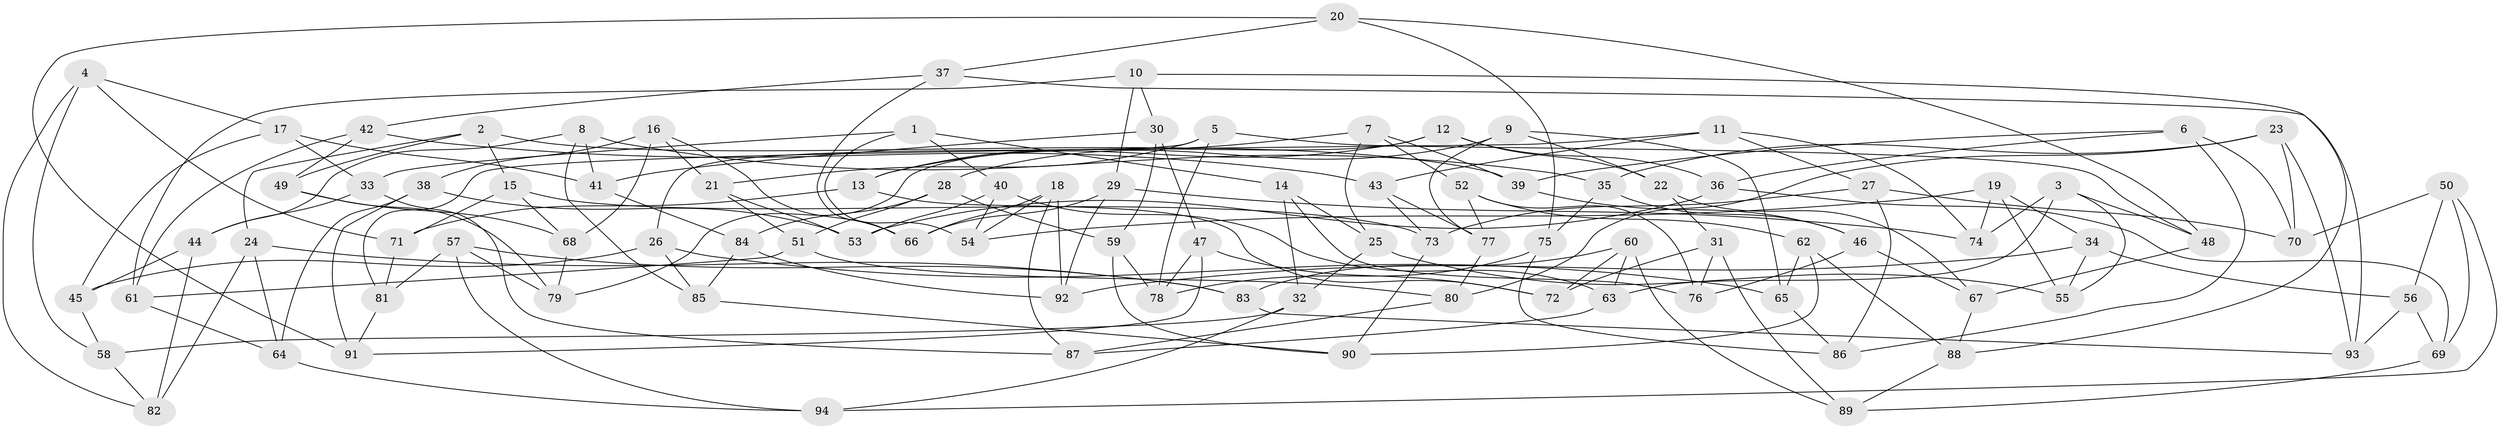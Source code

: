 // coarse degree distribution, {9: 0.05263157894736842, 4: 0.39473684210526316, 10: 0.10526315789473684, 7: 0.15789473684210525, 8: 0.07894736842105263, 3: 0.13157894736842105, 6: 0.05263157894736842, 5: 0.02631578947368421}
// Generated by graph-tools (version 1.1) at 2025/53/03/04/25 22:53:33]
// undirected, 94 vertices, 188 edges
graph export_dot {
  node [color=gray90,style=filled];
  1;
  2;
  3;
  4;
  5;
  6;
  7;
  8;
  9;
  10;
  11;
  12;
  13;
  14;
  15;
  16;
  17;
  18;
  19;
  20;
  21;
  22;
  23;
  24;
  25;
  26;
  27;
  28;
  29;
  30;
  31;
  32;
  33;
  34;
  35;
  36;
  37;
  38;
  39;
  40;
  41;
  42;
  43;
  44;
  45;
  46;
  47;
  48;
  49;
  50;
  51;
  52;
  53;
  54;
  55;
  56;
  57;
  58;
  59;
  60;
  61;
  62;
  63;
  64;
  65;
  66;
  67;
  68;
  69;
  70;
  71;
  72;
  73;
  74;
  75;
  76;
  77;
  78;
  79;
  80;
  81;
  82;
  83;
  84;
  85;
  86;
  87;
  88;
  89;
  90;
  91;
  92;
  93;
  94;
  1 -- 40;
  1 -- 54;
  1 -- 14;
  1 -- 33;
  2 -- 49;
  2 -- 24;
  2 -- 15;
  2 -- 39;
  3 -- 74;
  3 -- 48;
  3 -- 63;
  3 -- 55;
  4 -- 58;
  4 -- 71;
  4 -- 17;
  4 -- 82;
  5 -- 78;
  5 -- 48;
  5 -- 21;
  5 -- 26;
  6 -- 39;
  6 -- 36;
  6 -- 70;
  6 -- 86;
  7 -- 13;
  7 -- 52;
  7 -- 39;
  7 -- 25;
  8 -- 35;
  8 -- 85;
  8 -- 41;
  8 -- 44;
  9 -- 77;
  9 -- 28;
  9 -- 65;
  9 -- 22;
  10 -- 88;
  10 -- 30;
  10 -- 61;
  10 -- 29;
  11 -- 74;
  11 -- 81;
  11 -- 43;
  11 -- 27;
  12 -- 22;
  12 -- 13;
  12 -- 79;
  12 -- 36;
  13 -- 71;
  13 -- 72;
  14 -- 32;
  14 -- 76;
  14 -- 25;
  15 -- 71;
  15 -- 68;
  15 -- 73;
  16 -- 66;
  16 -- 68;
  16 -- 38;
  16 -- 21;
  17 -- 33;
  17 -- 41;
  17 -- 45;
  18 -- 66;
  18 -- 87;
  18 -- 92;
  18 -- 54;
  19 -- 74;
  19 -- 55;
  19 -- 34;
  19 -- 54;
  20 -- 91;
  20 -- 48;
  20 -- 37;
  20 -- 75;
  21 -- 53;
  21 -- 51;
  22 -- 67;
  22 -- 31;
  23 -- 70;
  23 -- 93;
  23 -- 80;
  23 -- 35;
  24 -- 64;
  24 -- 83;
  24 -- 82;
  25 -- 55;
  25 -- 32;
  26 -- 85;
  26 -- 65;
  26 -- 45;
  27 -- 86;
  27 -- 73;
  27 -- 70;
  28 -- 51;
  28 -- 59;
  28 -- 84;
  29 -- 74;
  29 -- 92;
  29 -- 66;
  30 -- 59;
  30 -- 41;
  30 -- 47;
  31 -- 76;
  31 -- 72;
  31 -- 89;
  32 -- 94;
  32 -- 58;
  33 -- 44;
  33 -- 87;
  34 -- 92;
  34 -- 55;
  34 -- 56;
  35 -- 75;
  35 -- 46;
  36 -- 53;
  36 -- 69;
  37 -- 93;
  37 -- 66;
  37 -- 42;
  38 -- 64;
  38 -- 91;
  38 -- 53;
  39 -- 46;
  40 -- 54;
  40 -- 53;
  40 -- 63;
  41 -- 84;
  42 -- 61;
  42 -- 43;
  42 -- 49;
  43 -- 77;
  43 -- 73;
  44 -- 82;
  44 -- 45;
  45 -- 58;
  46 -- 76;
  46 -- 67;
  47 -- 72;
  47 -- 91;
  47 -- 78;
  48 -- 67;
  49 -- 68;
  49 -- 79;
  50 -- 94;
  50 -- 70;
  50 -- 69;
  50 -- 56;
  51 -- 80;
  51 -- 61;
  52 -- 62;
  52 -- 77;
  52 -- 76;
  56 -- 69;
  56 -- 93;
  57 -- 81;
  57 -- 83;
  57 -- 94;
  57 -- 79;
  58 -- 82;
  59 -- 78;
  59 -- 90;
  60 -- 72;
  60 -- 63;
  60 -- 83;
  60 -- 89;
  61 -- 64;
  62 -- 88;
  62 -- 65;
  62 -- 90;
  63 -- 87;
  64 -- 94;
  65 -- 86;
  67 -- 88;
  68 -- 79;
  69 -- 89;
  71 -- 81;
  73 -- 90;
  75 -- 78;
  75 -- 86;
  77 -- 80;
  80 -- 87;
  81 -- 91;
  83 -- 93;
  84 -- 85;
  84 -- 92;
  85 -- 90;
  88 -- 89;
}
